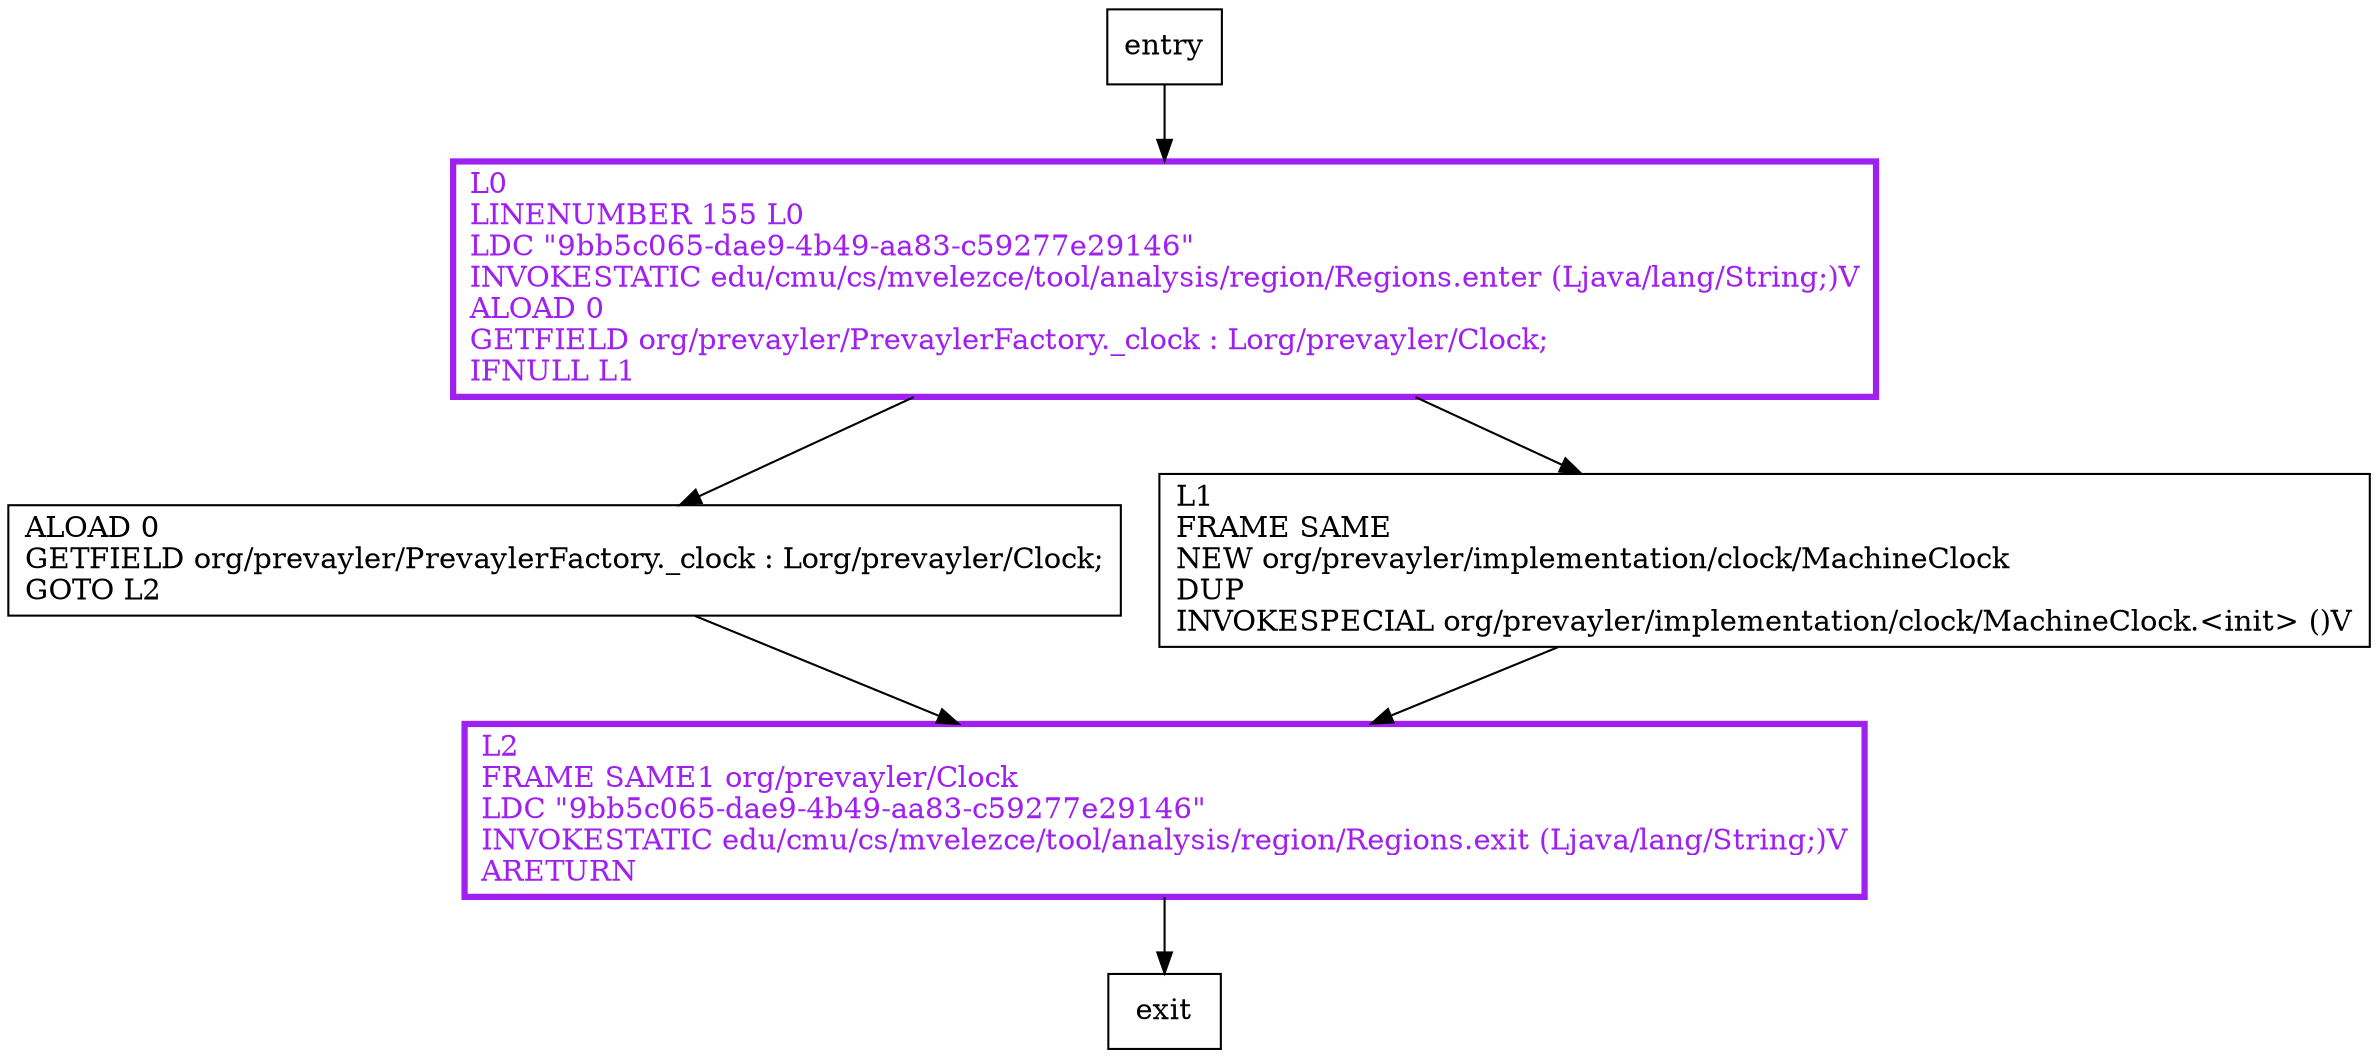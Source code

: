 digraph clock {
node [shape=record];
1574589587 [label="L0\lLINENUMBER 155 L0\lLDC \"9bb5c065-dae9-4b49-aa83-c59277e29146\"\lINVOKESTATIC edu/cmu/cs/mvelezce/tool/analysis/region/Regions.enter (Ljava/lang/String;)V\lALOAD 0\lGETFIELD org/prevayler/PrevaylerFactory._clock : Lorg/prevayler/Clock;\lIFNULL L1\l"];
128511924 [label="L2\lFRAME SAME1 org/prevayler/Clock\lLDC \"9bb5c065-dae9-4b49-aa83-c59277e29146\"\lINVOKESTATIC edu/cmu/cs/mvelezce/tool/analysis/region/Regions.exit (Ljava/lang/String;)V\lARETURN\l"];
1383702986 [label="ALOAD 0\lGETFIELD org/prevayler/PrevaylerFactory._clock : Lorg/prevayler/Clock;\lGOTO L2\l"];
1416760495 [label="L1\lFRAME SAME\lNEW org/prevayler/implementation/clock/MachineClock\lDUP\lINVOKESPECIAL org/prevayler/implementation/clock/MachineClock.\<init\> ()V\l"];
entry;
exit;
1574589587 -> 1383702986;
1574589587 -> 1416760495;
entry -> 1574589587;
128511924 -> exit;
1383702986 -> 128511924;
1416760495 -> 128511924;
1574589587[fontcolor="purple", penwidth=3, color="purple"];
128511924[fontcolor="purple", penwidth=3, color="purple"];
}
